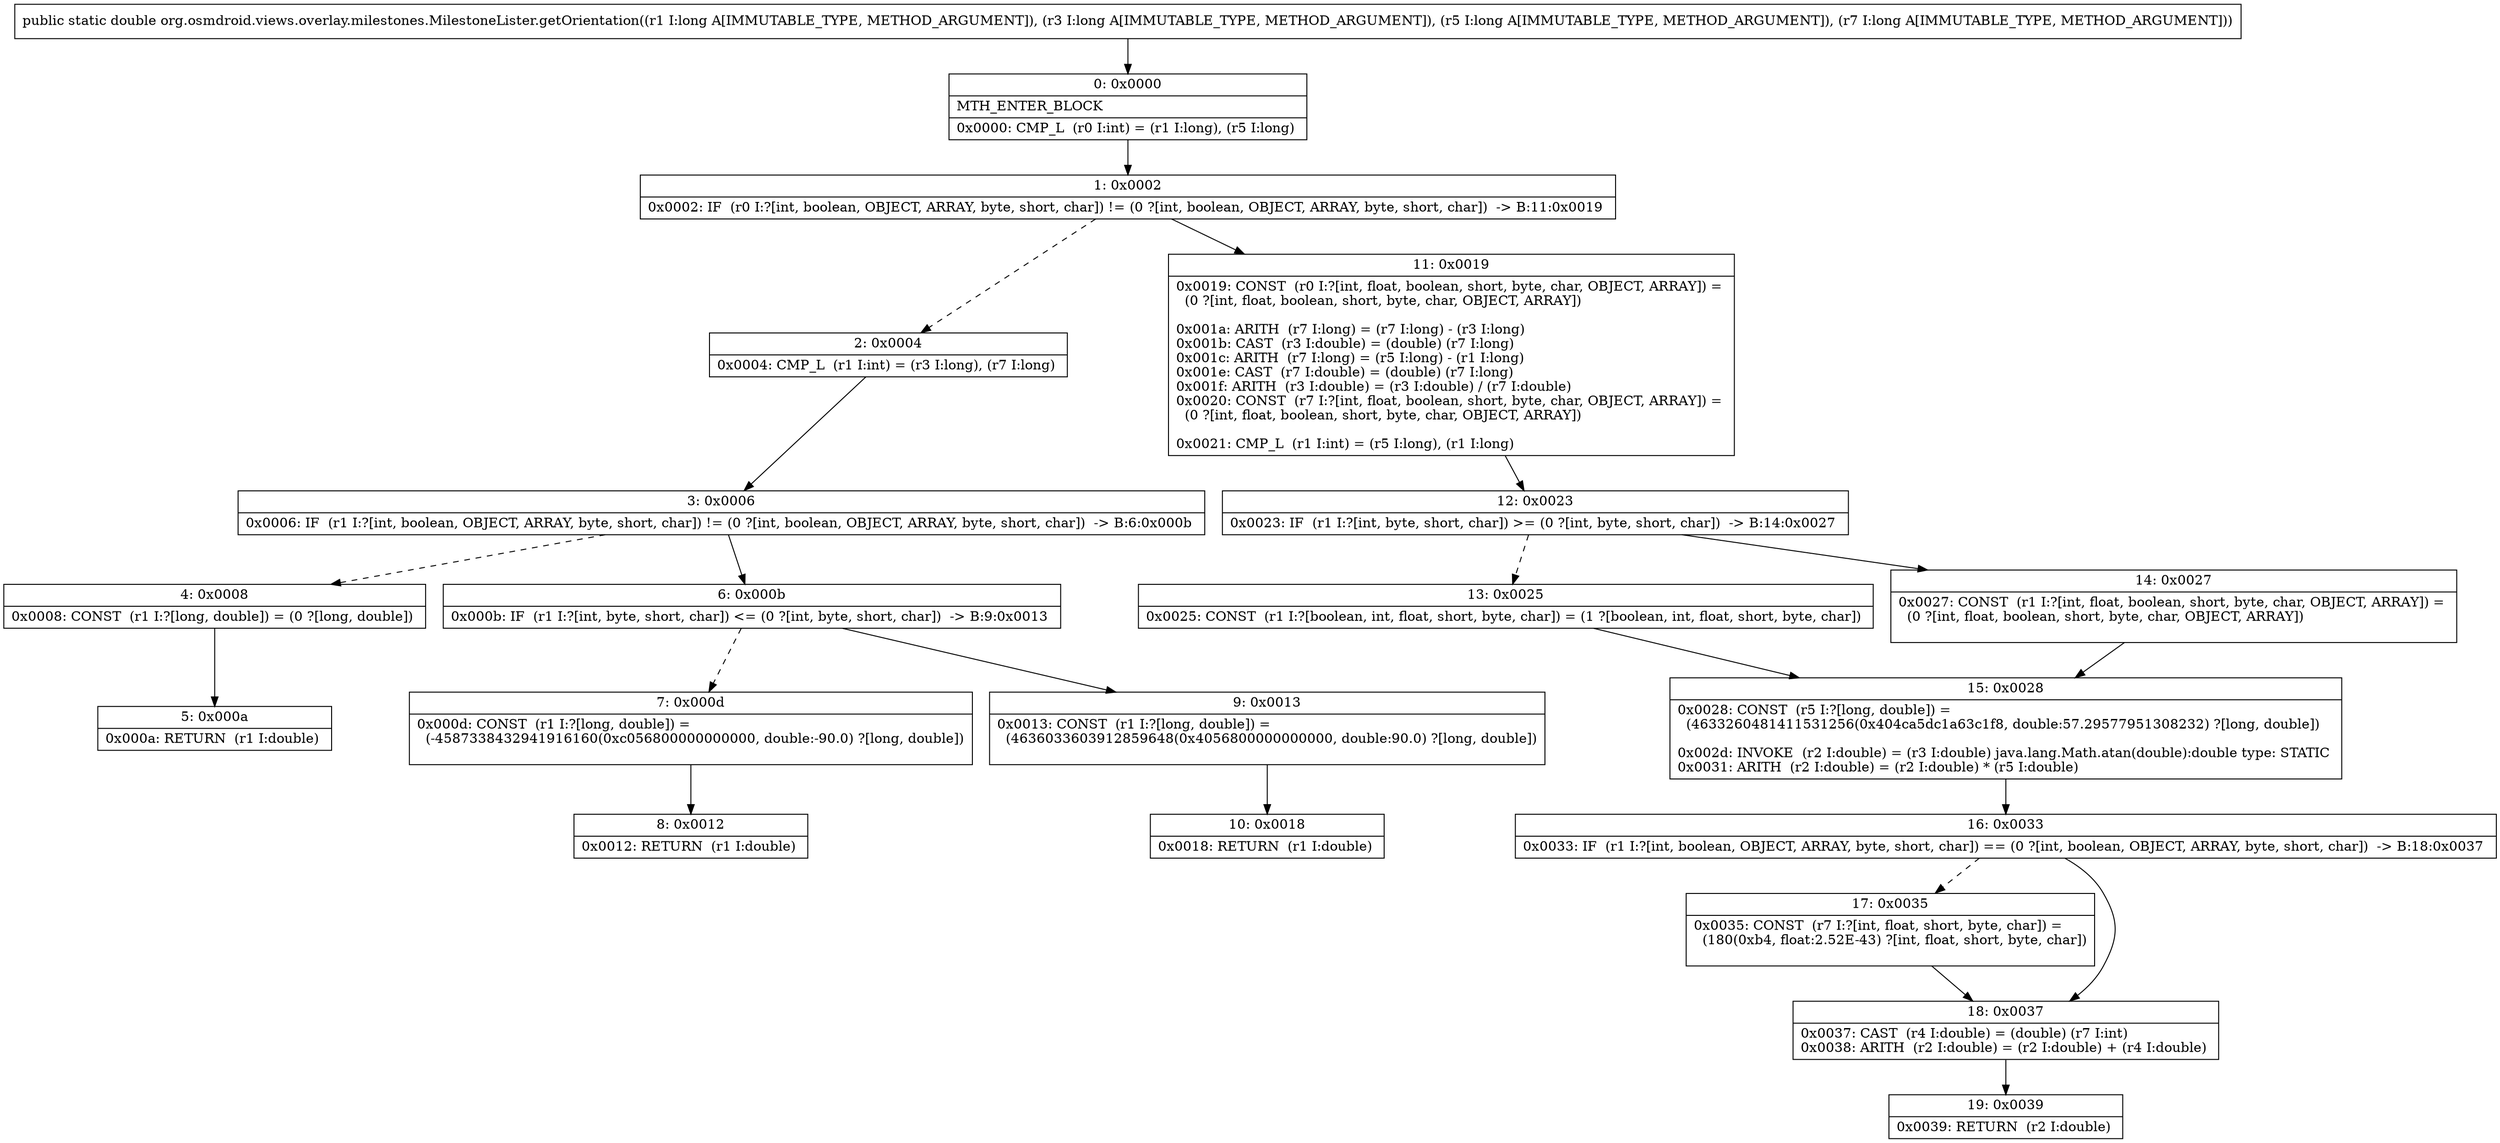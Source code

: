 digraph "CFG fororg.osmdroid.views.overlay.milestones.MilestoneLister.getOrientation(JJJJ)D" {
Node_0 [shape=record,label="{0\:\ 0x0000|MTH_ENTER_BLOCK\l|0x0000: CMP_L  (r0 I:int) = (r1 I:long), (r5 I:long) \l}"];
Node_1 [shape=record,label="{1\:\ 0x0002|0x0002: IF  (r0 I:?[int, boolean, OBJECT, ARRAY, byte, short, char]) != (0 ?[int, boolean, OBJECT, ARRAY, byte, short, char])  \-\> B:11:0x0019 \l}"];
Node_2 [shape=record,label="{2\:\ 0x0004|0x0004: CMP_L  (r1 I:int) = (r3 I:long), (r7 I:long) \l}"];
Node_3 [shape=record,label="{3\:\ 0x0006|0x0006: IF  (r1 I:?[int, boolean, OBJECT, ARRAY, byte, short, char]) != (0 ?[int, boolean, OBJECT, ARRAY, byte, short, char])  \-\> B:6:0x000b \l}"];
Node_4 [shape=record,label="{4\:\ 0x0008|0x0008: CONST  (r1 I:?[long, double]) = (0 ?[long, double]) \l}"];
Node_5 [shape=record,label="{5\:\ 0x000a|0x000a: RETURN  (r1 I:double) \l}"];
Node_6 [shape=record,label="{6\:\ 0x000b|0x000b: IF  (r1 I:?[int, byte, short, char]) \<= (0 ?[int, byte, short, char])  \-\> B:9:0x0013 \l}"];
Node_7 [shape=record,label="{7\:\ 0x000d|0x000d: CONST  (r1 I:?[long, double]) = \l  (\-4587338432941916160(0xc056800000000000, double:\-90.0) ?[long, double])\l \l}"];
Node_8 [shape=record,label="{8\:\ 0x0012|0x0012: RETURN  (r1 I:double) \l}"];
Node_9 [shape=record,label="{9\:\ 0x0013|0x0013: CONST  (r1 I:?[long, double]) = \l  (4636033603912859648(0x4056800000000000, double:90.0) ?[long, double])\l \l}"];
Node_10 [shape=record,label="{10\:\ 0x0018|0x0018: RETURN  (r1 I:double) \l}"];
Node_11 [shape=record,label="{11\:\ 0x0019|0x0019: CONST  (r0 I:?[int, float, boolean, short, byte, char, OBJECT, ARRAY]) = \l  (0 ?[int, float, boolean, short, byte, char, OBJECT, ARRAY])\l \l0x001a: ARITH  (r7 I:long) = (r7 I:long) \- (r3 I:long) \l0x001b: CAST  (r3 I:double) = (double) (r7 I:long) \l0x001c: ARITH  (r7 I:long) = (r5 I:long) \- (r1 I:long) \l0x001e: CAST  (r7 I:double) = (double) (r7 I:long) \l0x001f: ARITH  (r3 I:double) = (r3 I:double) \/ (r7 I:double) \l0x0020: CONST  (r7 I:?[int, float, boolean, short, byte, char, OBJECT, ARRAY]) = \l  (0 ?[int, float, boolean, short, byte, char, OBJECT, ARRAY])\l \l0x0021: CMP_L  (r1 I:int) = (r5 I:long), (r1 I:long) \l}"];
Node_12 [shape=record,label="{12\:\ 0x0023|0x0023: IF  (r1 I:?[int, byte, short, char]) \>= (0 ?[int, byte, short, char])  \-\> B:14:0x0027 \l}"];
Node_13 [shape=record,label="{13\:\ 0x0025|0x0025: CONST  (r1 I:?[boolean, int, float, short, byte, char]) = (1 ?[boolean, int, float, short, byte, char]) \l}"];
Node_14 [shape=record,label="{14\:\ 0x0027|0x0027: CONST  (r1 I:?[int, float, boolean, short, byte, char, OBJECT, ARRAY]) = \l  (0 ?[int, float, boolean, short, byte, char, OBJECT, ARRAY])\l \l}"];
Node_15 [shape=record,label="{15\:\ 0x0028|0x0028: CONST  (r5 I:?[long, double]) = \l  (4633260481411531256(0x404ca5dc1a63c1f8, double:57.29577951308232) ?[long, double])\l \l0x002d: INVOKE  (r2 I:double) = (r3 I:double) java.lang.Math.atan(double):double type: STATIC \l0x0031: ARITH  (r2 I:double) = (r2 I:double) * (r5 I:double) \l}"];
Node_16 [shape=record,label="{16\:\ 0x0033|0x0033: IF  (r1 I:?[int, boolean, OBJECT, ARRAY, byte, short, char]) == (0 ?[int, boolean, OBJECT, ARRAY, byte, short, char])  \-\> B:18:0x0037 \l}"];
Node_17 [shape=record,label="{17\:\ 0x0035|0x0035: CONST  (r7 I:?[int, float, short, byte, char]) = \l  (180(0xb4, float:2.52E\-43) ?[int, float, short, byte, char])\l \l}"];
Node_18 [shape=record,label="{18\:\ 0x0037|0x0037: CAST  (r4 I:double) = (double) (r7 I:int) \l0x0038: ARITH  (r2 I:double) = (r2 I:double) + (r4 I:double) \l}"];
Node_19 [shape=record,label="{19\:\ 0x0039|0x0039: RETURN  (r2 I:double) \l}"];
MethodNode[shape=record,label="{public static double org.osmdroid.views.overlay.milestones.MilestoneLister.getOrientation((r1 I:long A[IMMUTABLE_TYPE, METHOD_ARGUMENT]), (r3 I:long A[IMMUTABLE_TYPE, METHOD_ARGUMENT]), (r5 I:long A[IMMUTABLE_TYPE, METHOD_ARGUMENT]), (r7 I:long A[IMMUTABLE_TYPE, METHOD_ARGUMENT])) }"];
MethodNode -> Node_0;
Node_0 -> Node_1;
Node_1 -> Node_2[style=dashed];
Node_1 -> Node_11;
Node_2 -> Node_3;
Node_3 -> Node_4[style=dashed];
Node_3 -> Node_6;
Node_4 -> Node_5;
Node_6 -> Node_7[style=dashed];
Node_6 -> Node_9;
Node_7 -> Node_8;
Node_9 -> Node_10;
Node_11 -> Node_12;
Node_12 -> Node_13[style=dashed];
Node_12 -> Node_14;
Node_13 -> Node_15;
Node_14 -> Node_15;
Node_15 -> Node_16;
Node_16 -> Node_17[style=dashed];
Node_16 -> Node_18;
Node_17 -> Node_18;
Node_18 -> Node_19;
}


